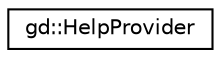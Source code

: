 digraph "Graphical Class Hierarchy"
{
  edge [fontname="Helvetica",fontsize="10",labelfontname="Helvetica",labelfontsize="10"];
  node [fontname="Helvetica",fontsize="10",shape=record];
  rankdir="LR";
  Node1 [label="gd::HelpProvider",height=0.2,width=0.4,color="black", fillcolor="white", style="filled",URL="$classgd_1_1_help_provider.html",tooltip="Tool base class, meant to be used only by the IDE, to provide help. "];
}

